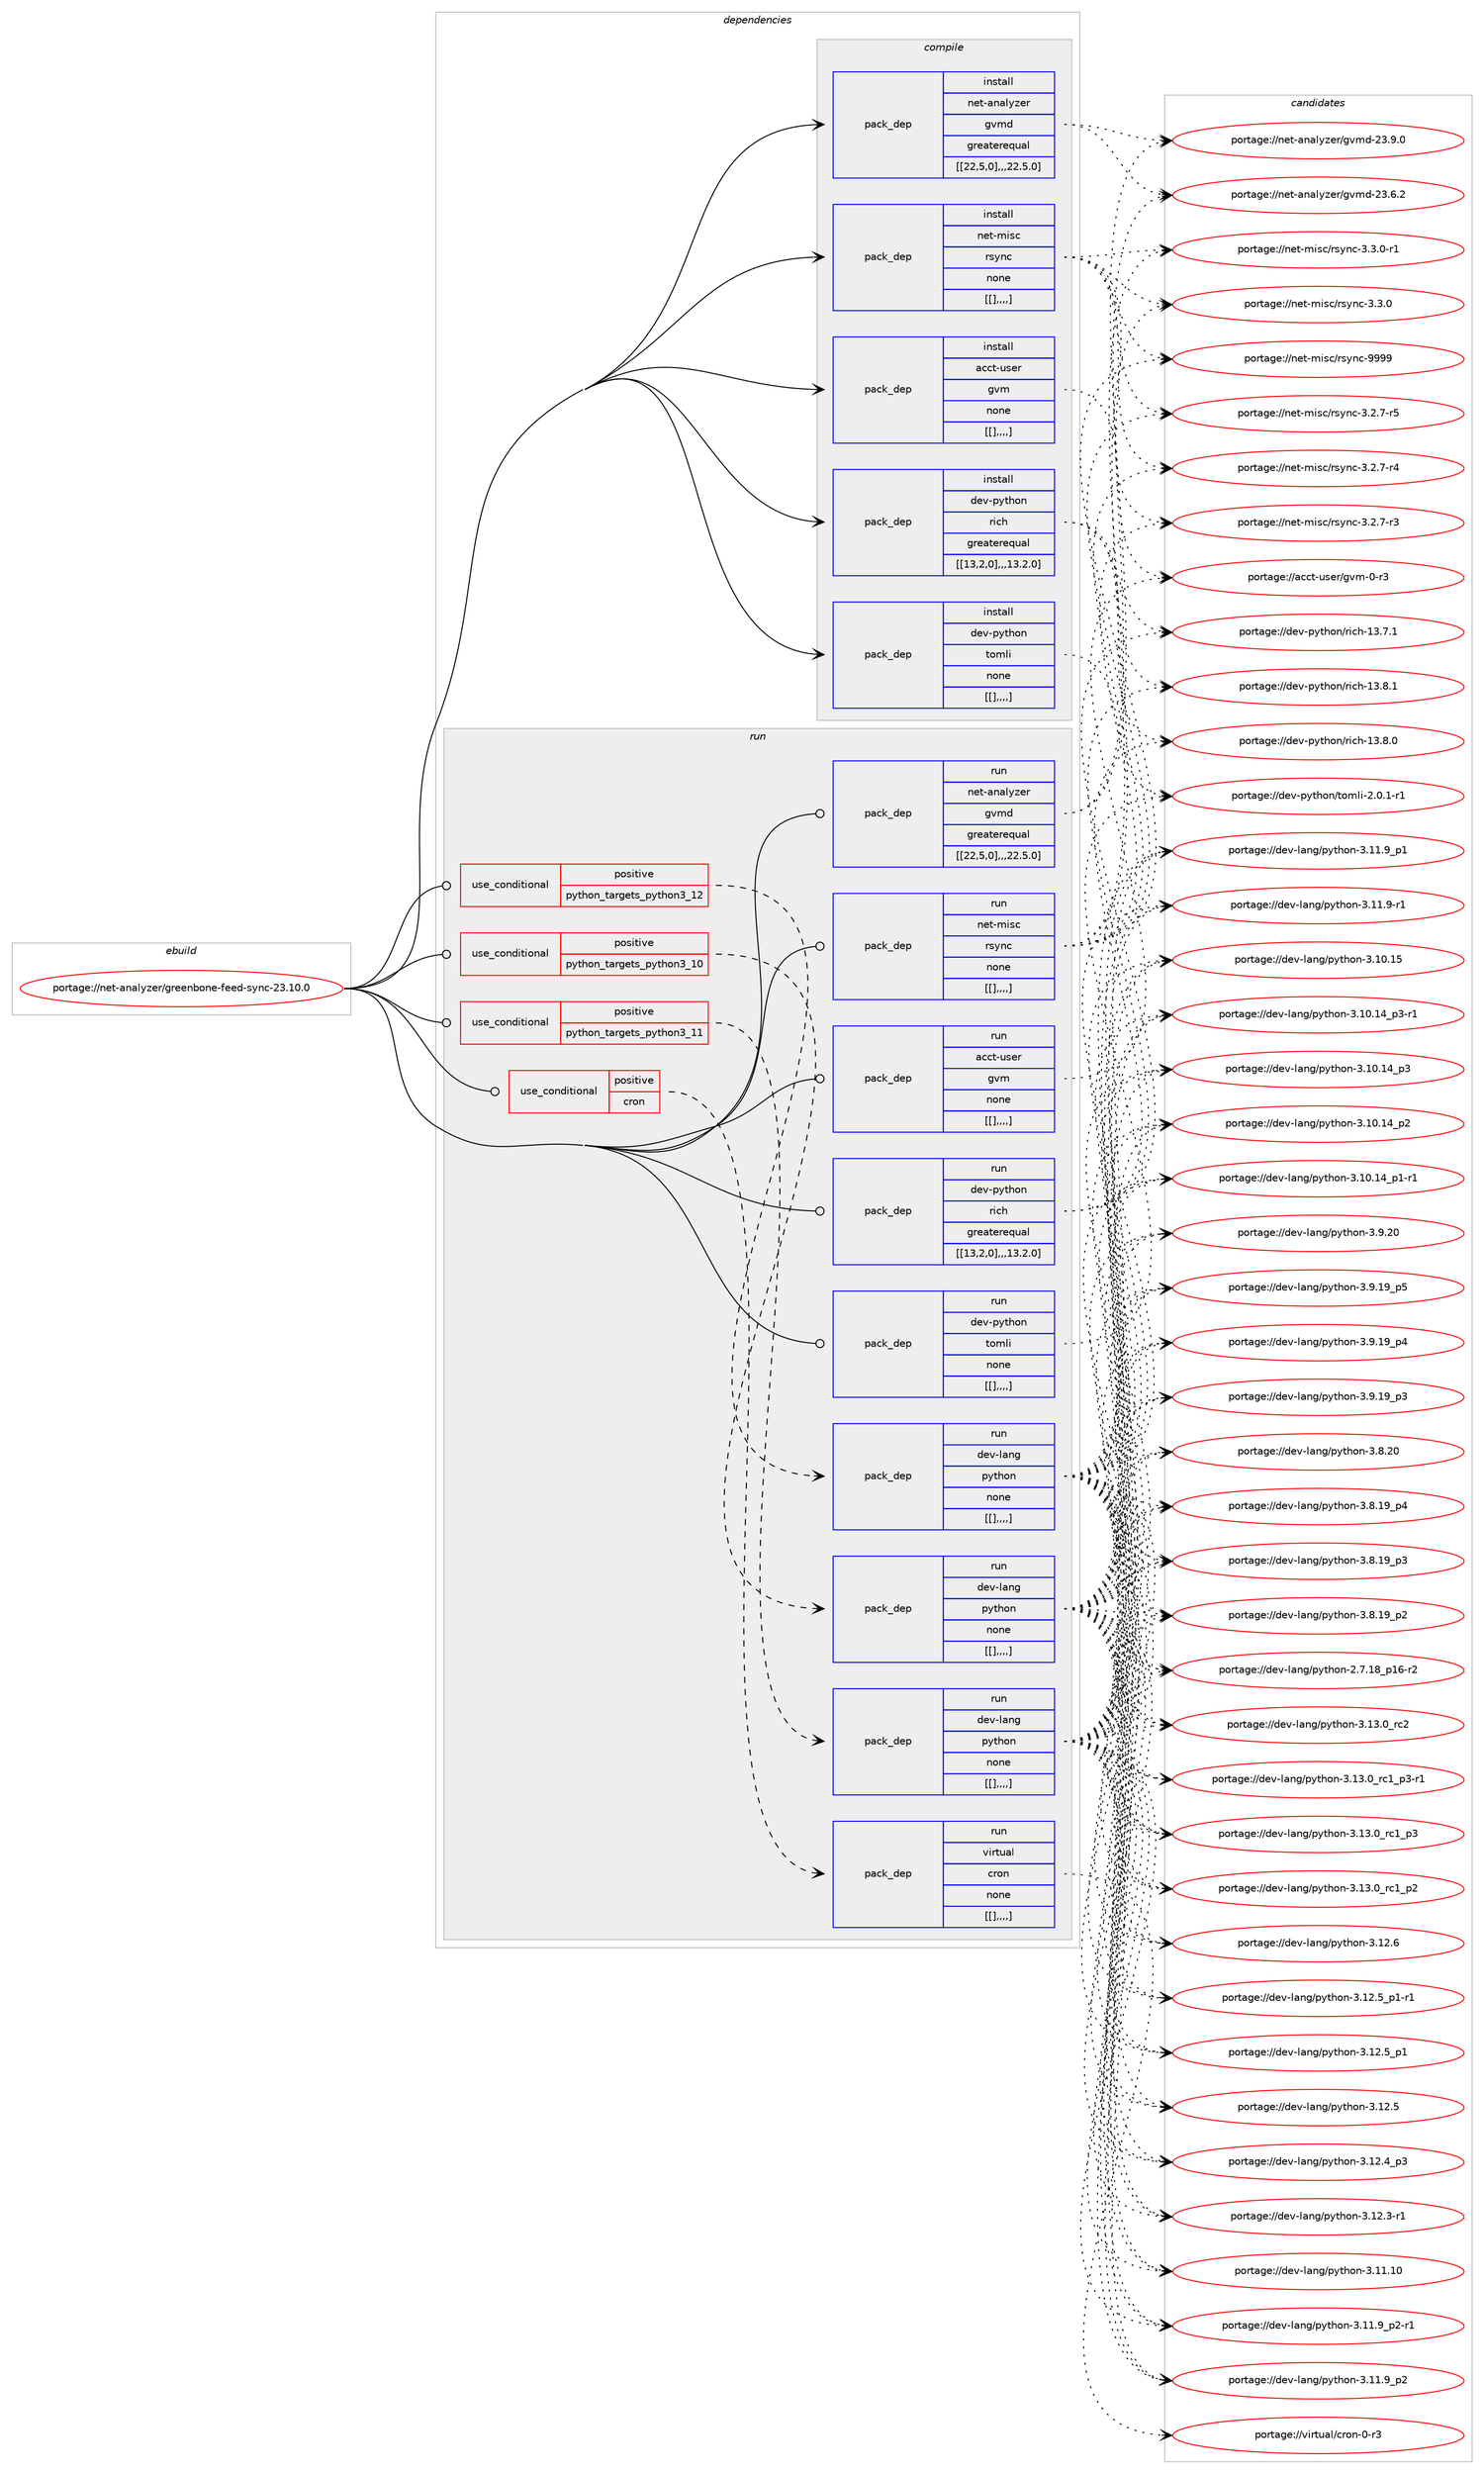 digraph prolog {

# *************
# Graph options
# *************

newrank=true;
concentrate=true;
compound=true;
graph [rankdir=LR,fontname=Helvetica,fontsize=10,ranksep=1.5];#, ranksep=2.5, nodesep=0.2];
edge  [arrowhead=vee];
node  [fontname=Helvetica,fontsize=10];

# **********
# The ebuild
# **********

subgraph cluster_leftcol {
color=gray;
label=<<i>ebuild</i>>;
id [label="portage://net-analyzer/greenbone-feed-sync-23.10.0", color=red, width=4, href="../net-analyzer/greenbone-feed-sync-23.10.0.svg"];
}

# ****************
# The dependencies
# ****************

subgraph cluster_midcol {
color=gray;
label=<<i>dependencies</i>>;
subgraph cluster_compile {
fillcolor="#eeeeee";
style=filled;
label=<<i>compile</i>>;
subgraph pack261593 {
dependency355777 [label=<<TABLE BORDER="0" CELLBORDER="1" CELLSPACING="0" CELLPADDING="4" WIDTH="220"><TR><TD ROWSPAN="6" CELLPADDING="30">pack_dep</TD></TR><TR><TD WIDTH="110">install</TD></TR><TR><TD>acct-user</TD></TR><TR><TD>gvm</TD></TR><TR><TD>none</TD></TR><TR><TD>[[],,,,]</TD></TR></TABLE>>, shape=none, color=blue];
}
id:e -> dependency355777:w [weight=20,style="solid",arrowhead="vee"];
subgraph pack261594 {
dependency355778 [label=<<TABLE BORDER="0" CELLBORDER="1" CELLSPACING="0" CELLPADDING="4" WIDTH="220"><TR><TD ROWSPAN="6" CELLPADDING="30">pack_dep</TD></TR><TR><TD WIDTH="110">install</TD></TR><TR><TD>dev-python</TD></TR><TR><TD>rich</TD></TR><TR><TD>greaterequal</TD></TR><TR><TD>[[13,2,0],,,13.2.0]</TD></TR></TABLE>>, shape=none, color=blue];
}
id:e -> dependency355778:w [weight=20,style="solid",arrowhead="vee"];
subgraph pack261595 {
dependency355779 [label=<<TABLE BORDER="0" CELLBORDER="1" CELLSPACING="0" CELLPADDING="4" WIDTH="220"><TR><TD ROWSPAN="6" CELLPADDING="30">pack_dep</TD></TR><TR><TD WIDTH="110">install</TD></TR><TR><TD>dev-python</TD></TR><TR><TD>tomli</TD></TR><TR><TD>none</TD></TR><TR><TD>[[],,,,]</TD></TR></TABLE>>, shape=none, color=blue];
}
id:e -> dependency355779:w [weight=20,style="solid",arrowhead="vee"];
subgraph pack261596 {
dependency355780 [label=<<TABLE BORDER="0" CELLBORDER="1" CELLSPACING="0" CELLPADDING="4" WIDTH="220"><TR><TD ROWSPAN="6" CELLPADDING="30">pack_dep</TD></TR><TR><TD WIDTH="110">install</TD></TR><TR><TD>net-analyzer</TD></TR><TR><TD>gvmd</TD></TR><TR><TD>greaterequal</TD></TR><TR><TD>[[22,5,0],,,22.5.0]</TD></TR></TABLE>>, shape=none, color=blue];
}
id:e -> dependency355780:w [weight=20,style="solid",arrowhead="vee"];
subgraph pack261597 {
dependency355781 [label=<<TABLE BORDER="0" CELLBORDER="1" CELLSPACING="0" CELLPADDING="4" WIDTH="220"><TR><TD ROWSPAN="6" CELLPADDING="30">pack_dep</TD></TR><TR><TD WIDTH="110">install</TD></TR><TR><TD>net-misc</TD></TR><TR><TD>rsync</TD></TR><TR><TD>none</TD></TR><TR><TD>[[],,,,]</TD></TR></TABLE>>, shape=none, color=blue];
}
id:e -> dependency355781:w [weight=20,style="solid",arrowhead="vee"];
}
subgraph cluster_compileandrun {
fillcolor="#eeeeee";
style=filled;
label=<<i>compile and run</i>>;
}
subgraph cluster_run {
fillcolor="#eeeeee";
style=filled;
label=<<i>run</i>>;
subgraph cond91477 {
dependency355782 [label=<<TABLE BORDER="0" CELLBORDER="1" CELLSPACING="0" CELLPADDING="4"><TR><TD ROWSPAN="3" CELLPADDING="10">use_conditional</TD></TR><TR><TD>positive</TD></TR><TR><TD>cron</TD></TR></TABLE>>, shape=none, color=red];
subgraph pack261598 {
dependency355783 [label=<<TABLE BORDER="0" CELLBORDER="1" CELLSPACING="0" CELLPADDING="4" WIDTH="220"><TR><TD ROWSPAN="6" CELLPADDING="30">pack_dep</TD></TR><TR><TD WIDTH="110">run</TD></TR><TR><TD>virtual</TD></TR><TR><TD>cron</TD></TR><TR><TD>none</TD></TR><TR><TD>[[],,,,]</TD></TR></TABLE>>, shape=none, color=blue];
}
dependency355782:e -> dependency355783:w [weight=20,style="dashed",arrowhead="vee"];
}
id:e -> dependency355782:w [weight=20,style="solid",arrowhead="odot"];
subgraph cond91478 {
dependency355784 [label=<<TABLE BORDER="0" CELLBORDER="1" CELLSPACING="0" CELLPADDING="4"><TR><TD ROWSPAN="3" CELLPADDING="10">use_conditional</TD></TR><TR><TD>positive</TD></TR><TR><TD>python_targets_python3_10</TD></TR></TABLE>>, shape=none, color=red];
subgraph pack261599 {
dependency355785 [label=<<TABLE BORDER="0" CELLBORDER="1" CELLSPACING="0" CELLPADDING="4" WIDTH="220"><TR><TD ROWSPAN="6" CELLPADDING="30">pack_dep</TD></TR><TR><TD WIDTH="110">run</TD></TR><TR><TD>dev-lang</TD></TR><TR><TD>python</TD></TR><TR><TD>none</TD></TR><TR><TD>[[],,,,]</TD></TR></TABLE>>, shape=none, color=blue];
}
dependency355784:e -> dependency355785:w [weight=20,style="dashed",arrowhead="vee"];
}
id:e -> dependency355784:w [weight=20,style="solid",arrowhead="odot"];
subgraph cond91479 {
dependency355786 [label=<<TABLE BORDER="0" CELLBORDER="1" CELLSPACING="0" CELLPADDING="4"><TR><TD ROWSPAN="3" CELLPADDING="10">use_conditional</TD></TR><TR><TD>positive</TD></TR><TR><TD>python_targets_python3_11</TD></TR></TABLE>>, shape=none, color=red];
subgraph pack261600 {
dependency355787 [label=<<TABLE BORDER="0" CELLBORDER="1" CELLSPACING="0" CELLPADDING="4" WIDTH="220"><TR><TD ROWSPAN="6" CELLPADDING="30">pack_dep</TD></TR><TR><TD WIDTH="110">run</TD></TR><TR><TD>dev-lang</TD></TR><TR><TD>python</TD></TR><TR><TD>none</TD></TR><TR><TD>[[],,,,]</TD></TR></TABLE>>, shape=none, color=blue];
}
dependency355786:e -> dependency355787:w [weight=20,style="dashed",arrowhead="vee"];
}
id:e -> dependency355786:w [weight=20,style="solid",arrowhead="odot"];
subgraph cond91480 {
dependency355788 [label=<<TABLE BORDER="0" CELLBORDER="1" CELLSPACING="0" CELLPADDING="4"><TR><TD ROWSPAN="3" CELLPADDING="10">use_conditional</TD></TR><TR><TD>positive</TD></TR><TR><TD>python_targets_python3_12</TD></TR></TABLE>>, shape=none, color=red];
subgraph pack261601 {
dependency355789 [label=<<TABLE BORDER="0" CELLBORDER="1" CELLSPACING="0" CELLPADDING="4" WIDTH="220"><TR><TD ROWSPAN="6" CELLPADDING="30">pack_dep</TD></TR><TR><TD WIDTH="110">run</TD></TR><TR><TD>dev-lang</TD></TR><TR><TD>python</TD></TR><TR><TD>none</TD></TR><TR><TD>[[],,,,]</TD></TR></TABLE>>, shape=none, color=blue];
}
dependency355788:e -> dependency355789:w [weight=20,style="dashed",arrowhead="vee"];
}
id:e -> dependency355788:w [weight=20,style="solid",arrowhead="odot"];
subgraph pack261602 {
dependency355790 [label=<<TABLE BORDER="0" CELLBORDER="1" CELLSPACING="0" CELLPADDING="4" WIDTH="220"><TR><TD ROWSPAN="6" CELLPADDING="30">pack_dep</TD></TR><TR><TD WIDTH="110">run</TD></TR><TR><TD>acct-user</TD></TR><TR><TD>gvm</TD></TR><TR><TD>none</TD></TR><TR><TD>[[],,,,]</TD></TR></TABLE>>, shape=none, color=blue];
}
id:e -> dependency355790:w [weight=20,style="solid",arrowhead="odot"];
subgraph pack261603 {
dependency355791 [label=<<TABLE BORDER="0" CELLBORDER="1" CELLSPACING="0" CELLPADDING="4" WIDTH="220"><TR><TD ROWSPAN="6" CELLPADDING="30">pack_dep</TD></TR><TR><TD WIDTH="110">run</TD></TR><TR><TD>dev-python</TD></TR><TR><TD>rich</TD></TR><TR><TD>greaterequal</TD></TR><TR><TD>[[13,2,0],,,13.2.0]</TD></TR></TABLE>>, shape=none, color=blue];
}
id:e -> dependency355791:w [weight=20,style="solid",arrowhead="odot"];
subgraph pack261604 {
dependency355792 [label=<<TABLE BORDER="0" CELLBORDER="1" CELLSPACING="0" CELLPADDING="4" WIDTH="220"><TR><TD ROWSPAN="6" CELLPADDING="30">pack_dep</TD></TR><TR><TD WIDTH="110">run</TD></TR><TR><TD>dev-python</TD></TR><TR><TD>tomli</TD></TR><TR><TD>none</TD></TR><TR><TD>[[],,,,]</TD></TR></TABLE>>, shape=none, color=blue];
}
id:e -> dependency355792:w [weight=20,style="solid",arrowhead="odot"];
subgraph pack261605 {
dependency355793 [label=<<TABLE BORDER="0" CELLBORDER="1" CELLSPACING="0" CELLPADDING="4" WIDTH="220"><TR><TD ROWSPAN="6" CELLPADDING="30">pack_dep</TD></TR><TR><TD WIDTH="110">run</TD></TR><TR><TD>net-analyzer</TD></TR><TR><TD>gvmd</TD></TR><TR><TD>greaterequal</TD></TR><TR><TD>[[22,5,0],,,22.5.0]</TD></TR></TABLE>>, shape=none, color=blue];
}
id:e -> dependency355793:w [weight=20,style="solid",arrowhead="odot"];
subgraph pack261606 {
dependency355794 [label=<<TABLE BORDER="0" CELLBORDER="1" CELLSPACING="0" CELLPADDING="4" WIDTH="220"><TR><TD ROWSPAN="6" CELLPADDING="30">pack_dep</TD></TR><TR><TD WIDTH="110">run</TD></TR><TR><TD>net-misc</TD></TR><TR><TD>rsync</TD></TR><TR><TD>none</TD></TR><TR><TD>[[],,,,]</TD></TR></TABLE>>, shape=none, color=blue];
}
id:e -> dependency355794:w [weight=20,style="solid",arrowhead="odot"];
}
}

# **************
# The candidates
# **************

subgraph cluster_choices {
rank=same;
color=gray;
label=<<i>candidates</i>>;

subgraph choice261593 {
color=black;
nodesep=1;
choice979999116451171151011144710311810945484511451 [label="portage://acct-user/gvm-0-r3", color=red, width=4,href="../acct-user/gvm-0-r3.svg"];
dependency355777:e -> choice979999116451171151011144710311810945484511451:w [style=dotted,weight="100"];
}
subgraph choice261594 {
color=black;
nodesep=1;
choice10010111845112121116104111110471141059910445495146564649 [label="portage://dev-python/rich-13.8.1", color=red, width=4,href="../dev-python/rich-13.8.1.svg"];
choice10010111845112121116104111110471141059910445495146564648 [label="portage://dev-python/rich-13.8.0", color=red, width=4,href="../dev-python/rich-13.8.0.svg"];
choice10010111845112121116104111110471141059910445495146554649 [label="portage://dev-python/rich-13.7.1", color=red, width=4,href="../dev-python/rich-13.7.1.svg"];
dependency355778:e -> choice10010111845112121116104111110471141059910445495146564649:w [style=dotted,weight="100"];
dependency355778:e -> choice10010111845112121116104111110471141059910445495146564648:w [style=dotted,weight="100"];
dependency355778:e -> choice10010111845112121116104111110471141059910445495146554649:w [style=dotted,weight="100"];
}
subgraph choice261595 {
color=black;
nodesep=1;
choice10010111845112121116104111110471161111091081054550464846494511449 [label="portage://dev-python/tomli-2.0.1-r1", color=red, width=4,href="../dev-python/tomli-2.0.1-r1.svg"];
dependency355779:e -> choice10010111845112121116104111110471161111091081054550464846494511449:w [style=dotted,weight="100"];
}
subgraph choice261596 {
color=black;
nodesep=1;
choice1101011164597110971081211221011144710311810910045505146574648 [label="portage://net-analyzer/gvmd-23.9.0", color=red, width=4,href="../net-analyzer/gvmd-23.9.0.svg"];
choice1101011164597110971081211221011144710311810910045505146544650 [label="portage://net-analyzer/gvmd-23.6.2", color=red, width=4,href="../net-analyzer/gvmd-23.6.2.svg"];
dependency355780:e -> choice1101011164597110971081211221011144710311810910045505146574648:w [style=dotted,weight="100"];
dependency355780:e -> choice1101011164597110971081211221011144710311810910045505146544650:w [style=dotted,weight="100"];
}
subgraph choice261597 {
color=black;
nodesep=1;
choice110101116451091051159947114115121110994557575757 [label="portage://net-misc/rsync-9999", color=red, width=4,href="../net-misc/rsync-9999.svg"];
choice110101116451091051159947114115121110994551465146484511449 [label="portage://net-misc/rsync-3.3.0-r1", color=red, width=4,href="../net-misc/rsync-3.3.0-r1.svg"];
choice11010111645109105115994711411512111099455146514648 [label="portage://net-misc/rsync-3.3.0", color=red, width=4,href="../net-misc/rsync-3.3.0.svg"];
choice110101116451091051159947114115121110994551465046554511453 [label="portage://net-misc/rsync-3.2.7-r5", color=red, width=4,href="../net-misc/rsync-3.2.7-r5.svg"];
choice110101116451091051159947114115121110994551465046554511452 [label="portage://net-misc/rsync-3.2.7-r4", color=red, width=4,href="../net-misc/rsync-3.2.7-r4.svg"];
choice110101116451091051159947114115121110994551465046554511451 [label="portage://net-misc/rsync-3.2.7-r3", color=red, width=4,href="../net-misc/rsync-3.2.7-r3.svg"];
dependency355781:e -> choice110101116451091051159947114115121110994557575757:w [style=dotted,weight="100"];
dependency355781:e -> choice110101116451091051159947114115121110994551465146484511449:w [style=dotted,weight="100"];
dependency355781:e -> choice11010111645109105115994711411512111099455146514648:w [style=dotted,weight="100"];
dependency355781:e -> choice110101116451091051159947114115121110994551465046554511453:w [style=dotted,weight="100"];
dependency355781:e -> choice110101116451091051159947114115121110994551465046554511452:w [style=dotted,weight="100"];
dependency355781:e -> choice110101116451091051159947114115121110994551465046554511451:w [style=dotted,weight="100"];
}
subgraph choice261598 {
color=black;
nodesep=1;
choice11810511411611797108479911411111045484511451 [label="portage://virtual/cron-0-r3", color=red, width=4,href="../virtual/cron-0-r3.svg"];
dependency355783:e -> choice11810511411611797108479911411111045484511451:w [style=dotted,weight="100"];
}
subgraph choice261599 {
color=black;
nodesep=1;
choice10010111845108971101034711212111610411111045514649514648951149950 [label="portage://dev-lang/python-3.13.0_rc2", color=red, width=4,href="../dev-lang/python-3.13.0_rc2.svg"];
choice1001011184510897110103471121211161041111104551464951464895114994995112514511449 [label="portage://dev-lang/python-3.13.0_rc1_p3-r1", color=red, width=4,href="../dev-lang/python-3.13.0_rc1_p3-r1.svg"];
choice100101118451089711010347112121116104111110455146495146489511499499511251 [label="portage://dev-lang/python-3.13.0_rc1_p3", color=red, width=4,href="../dev-lang/python-3.13.0_rc1_p3.svg"];
choice100101118451089711010347112121116104111110455146495146489511499499511250 [label="portage://dev-lang/python-3.13.0_rc1_p2", color=red, width=4,href="../dev-lang/python-3.13.0_rc1_p2.svg"];
choice10010111845108971101034711212111610411111045514649504654 [label="portage://dev-lang/python-3.12.6", color=red, width=4,href="../dev-lang/python-3.12.6.svg"];
choice1001011184510897110103471121211161041111104551464950465395112494511449 [label="portage://dev-lang/python-3.12.5_p1-r1", color=red, width=4,href="../dev-lang/python-3.12.5_p1-r1.svg"];
choice100101118451089711010347112121116104111110455146495046539511249 [label="portage://dev-lang/python-3.12.5_p1", color=red, width=4,href="../dev-lang/python-3.12.5_p1.svg"];
choice10010111845108971101034711212111610411111045514649504653 [label="portage://dev-lang/python-3.12.5", color=red, width=4,href="../dev-lang/python-3.12.5.svg"];
choice100101118451089711010347112121116104111110455146495046529511251 [label="portage://dev-lang/python-3.12.4_p3", color=red, width=4,href="../dev-lang/python-3.12.4_p3.svg"];
choice100101118451089711010347112121116104111110455146495046514511449 [label="portage://dev-lang/python-3.12.3-r1", color=red, width=4,href="../dev-lang/python-3.12.3-r1.svg"];
choice1001011184510897110103471121211161041111104551464949464948 [label="portage://dev-lang/python-3.11.10", color=red, width=4,href="../dev-lang/python-3.11.10.svg"];
choice1001011184510897110103471121211161041111104551464949465795112504511449 [label="portage://dev-lang/python-3.11.9_p2-r1", color=red, width=4,href="../dev-lang/python-3.11.9_p2-r1.svg"];
choice100101118451089711010347112121116104111110455146494946579511250 [label="portage://dev-lang/python-3.11.9_p2", color=red, width=4,href="../dev-lang/python-3.11.9_p2.svg"];
choice100101118451089711010347112121116104111110455146494946579511249 [label="portage://dev-lang/python-3.11.9_p1", color=red, width=4,href="../dev-lang/python-3.11.9_p1.svg"];
choice100101118451089711010347112121116104111110455146494946574511449 [label="portage://dev-lang/python-3.11.9-r1", color=red, width=4,href="../dev-lang/python-3.11.9-r1.svg"];
choice1001011184510897110103471121211161041111104551464948464953 [label="portage://dev-lang/python-3.10.15", color=red, width=4,href="../dev-lang/python-3.10.15.svg"];
choice100101118451089711010347112121116104111110455146494846495295112514511449 [label="portage://dev-lang/python-3.10.14_p3-r1", color=red, width=4,href="../dev-lang/python-3.10.14_p3-r1.svg"];
choice10010111845108971101034711212111610411111045514649484649529511251 [label="portage://dev-lang/python-3.10.14_p3", color=red, width=4,href="../dev-lang/python-3.10.14_p3.svg"];
choice10010111845108971101034711212111610411111045514649484649529511250 [label="portage://dev-lang/python-3.10.14_p2", color=red, width=4,href="../dev-lang/python-3.10.14_p2.svg"];
choice100101118451089711010347112121116104111110455146494846495295112494511449 [label="portage://dev-lang/python-3.10.14_p1-r1", color=red, width=4,href="../dev-lang/python-3.10.14_p1-r1.svg"];
choice10010111845108971101034711212111610411111045514657465048 [label="portage://dev-lang/python-3.9.20", color=red, width=4,href="../dev-lang/python-3.9.20.svg"];
choice100101118451089711010347112121116104111110455146574649579511253 [label="portage://dev-lang/python-3.9.19_p5", color=red, width=4,href="../dev-lang/python-3.9.19_p5.svg"];
choice100101118451089711010347112121116104111110455146574649579511252 [label="portage://dev-lang/python-3.9.19_p4", color=red, width=4,href="../dev-lang/python-3.9.19_p4.svg"];
choice100101118451089711010347112121116104111110455146574649579511251 [label="portage://dev-lang/python-3.9.19_p3", color=red, width=4,href="../dev-lang/python-3.9.19_p3.svg"];
choice10010111845108971101034711212111610411111045514656465048 [label="portage://dev-lang/python-3.8.20", color=red, width=4,href="../dev-lang/python-3.8.20.svg"];
choice100101118451089711010347112121116104111110455146564649579511252 [label="portage://dev-lang/python-3.8.19_p4", color=red, width=4,href="../dev-lang/python-3.8.19_p4.svg"];
choice100101118451089711010347112121116104111110455146564649579511251 [label="portage://dev-lang/python-3.8.19_p3", color=red, width=4,href="../dev-lang/python-3.8.19_p3.svg"];
choice100101118451089711010347112121116104111110455146564649579511250 [label="portage://dev-lang/python-3.8.19_p2", color=red, width=4,href="../dev-lang/python-3.8.19_p2.svg"];
choice100101118451089711010347112121116104111110455046554649569511249544511450 [label="portage://dev-lang/python-2.7.18_p16-r2", color=red, width=4,href="../dev-lang/python-2.7.18_p16-r2.svg"];
dependency355785:e -> choice10010111845108971101034711212111610411111045514649514648951149950:w [style=dotted,weight="100"];
dependency355785:e -> choice1001011184510897110103471121211161041111104551464951464895114994995112514511449:w [style=dotted,weight="100"];
dependency355785:e -> choice100101118451089711010347112121116104111110455146495146489511499499511251:w [style=dotted,weight="100"];
dependency355785:e -> choice100101118451089711010347112121116104111110455146495146489511499499511250:w [style=dotted,weight="100"];
dependency355785:e -> choice10010111845108971101034711212111610411111045514649504654:w [style=dotted,weight="100"];
dependency355785:e -> choice1001011184510897110103471121211161041111104551464950465395112494511449:w [style=dotted,weight="100"];
dependency355785:e -> choice100101118451089711010347112121116104111110455146495046539511249:w [style=dotted,weight="100"];
dependency355785:e -> choice10010111845108971101034711212111610411111045514649504653:w [style=dotted,weight="100"];
dependency355785:e -> choice100101118451089711010347112121116104111110455146495046529511251:w [style=dotted,weight="100"];
dependency355785:e -> choice100101118451089711010347112121116104111110455146495046514511449:w [style=dotted,weight="100"];
dependency355785:e -> choice1001011184510897110103471121211161041111104551464949464948:w [style=dotted,weight="100"];
dependency355785:e -> choice1001011184510897110103471121211161041111104551464949465795112504511449:w [style=dotted,weight="100"];
dependency355785:e -> choice100101118451089711010347112121116104111110455146494946579511250:w [style=dotted,weight="100"];
dependency355785:e -> choice100101118451089711010347112121116104111110455146494946579511249:w [style=dotted,weight="100"];
dependency355785:e -> choice100101118451089711010347112121116104111110455146494946574511449:w [style=dotted,weight="100"];
dependency355785:e -> choice1001011184510897110103471121211161041111104551464948464953:w [style=dotted,weight="100"];
dependency355785:e -> choice100101118451089711010347112121116104111110455146494846495295112514511449:w [style=dotted,weight="100"];
dependency355785:e -> choice10010111845108971101034711212111610411111045514649484649529511251:w [style=dotted,weight="100"];
dependency355785:e -> choice10010111845108971101034711212111610411111045514649484649529511250:w [style=dotted,weight="100"];
dependency355785:e -> choice100101118451089711010347112121116104111110455146494846495295112494511449:w [style=dotted,weight="100"];
dependency355785:e -> choice10010111845108971101034711212111610411111045514657465048:w [style=dotted,weight="100"];
dependency355785:e -> choice100101118451089711010347112121116104111110455146574649579511253:w [style=dotted,weight="100"];
dependency355785:e -> choice100101118451089711010347112121116104111110455146574649579511252:w [style=dotted,weight="100"];
dependency355785:e -> choice100101118451089711010347112121116104111110455146574649579511251:w [style=dotted,weight="100"];
dependency355785:e -> choice10010111845108971101034711212111610411111045514656465048:w [style=dotted,weight="100"];
dependency355785:e -> choice100101118451089711010347112121116104111110455146564649579511252:w [style=dotted,weight="100"];
dependency355785:e -> choice100101118451089711010347112121116104111110455146564649579511251:w [style=dotted,weight="100"];
dependency355785:e -> choice100101118451089711010347112121116104111110455146564649579511250:w [style=dotted,weight="100"];
dependency355785:e -> choice100101118451089711010347112121116104111110455046554649569511249544511450:w [style=dotted,weight="100"];
}
subgraph choice261600 {
color=black;
nodesep=1;
choice10010111845108971101034711212111610411111045514649514648951149950 [label="portage://dev-lang/python-3.13.0_rc2", color=red, width=4,href="../dev-lang/python-3.13.0_rc2.svg"];
choice1001011184510897110103471121211161041111104551464951464895114994995112514511449 [label="portage://dev-lang/python-3.13.0_rc1_p3-r1", color=red, width=4,href="../dev-lang/python-3.13.0_rc1_p3-r1.svg"];
choice100101118451089711010347112121116104111110455146495146489511499499511251 [label="portage://dev-lang/python-3.13.0_rc1_p3", color=red, width=4,href="../dev-lang/python-3.13.0_rc1_p3.svg"];
choice100101118451089711010347112121116104111110455146495146489511499499511250 [label="portage://dev-lang/python-3.13.0_rc1_p2", color=red, width=4,href="../dev-lang/python-3.13.0_rc1_p2.svg"];
choice10010111845108971101034711212111610411111045514649504654 [label="portage://dev-lang/python-3.12.6", color=red, width=4,href="../dev-lang/python-3.12.6.svg"];
choice1001011184510897110103471121211161041111104551464950465395112494511449 [label="portage://dev-lang/python-3.12.5_p1-r1", color=red, width=4,href="../dev-lang/python-3.12.5_p1-r1.svg"];
choice100101118451089711010347112121116104111110455146495046539511249 [label="portage://dev-lang/python-3.12.5_p1", color=red, width=4,href="../dev-lang/python-3.12.5_p1.svg"];
choice10010111845108971101034711212111610411111045514649504653 [label="portage://dev-lang/python-3.12.5", color=red, width=4,href="../dev-lang/python-3.12.5.svg"];
choice100101118451089711010347112121116104111110455146495046529511251 [label="portage://dev-lang/python-3.12.4_p3", color=red, width=4,href="../dev-lang/python-3.12.4_p3.svg"];
choice100101118451089711010347112121116104111110455146495046514511449 [label="portage://dev-lang/python-3.12.3-r1", color=red, width=4,href="../dev-lang/python-3.12.3-r1.svg"];
choice1001011184510897110103471121211161041111104551464949464948 [label="portage://dev-lang/python-3.11.10", color=red, width=4,href="../dev-lang/python-3.11.10.svg"];
choice1001011184510897110103471121211161041111104551464949465795112504511449 [label="portage://dev-lang/python-3.11.9_p2-r1", color=red, width=4,href="../dev-lang/python-3.11.9_p2-r1.svg"];
choice100101118451089711010347112121116104111110455146494946579511250 [label="portage://dev-lang/python-3.11.9_p2", color=red, width=4,href="../dev-lang/python-3.11.9_p2.svg"];
choice100101118451089711010347112121116104111110455146494946579511249 [label="portage://dev-lang/python-3.11.9_p1", color=red, width=4,href="../dev-lang/python-3.11.9_p1.svg"];
choice100101118451089711010347112121116104111110455146494946574511449 [label="portage://dev-lang/python-3.11.9-r1", color=red, width=4,href="../dev-lang/python-3.11.9-r1.svg"];
choice1001011184510897110103471121211161041111104551464948464953 [label="portage://dev-lang/python-3.10.15", color=red, width=4,href="../dev-lang/python-3.10.15.svg"];
choice100101118451089711010347112121116104111110455146494846495295112514511449 [label="portage://dev-lang/python-3.10.14_p3-r1", color=red, width=4,href="../dev-lang/python-3.10.14_p3-r1.svg"];
choice10010111845108971101034711212111610411111045514649484649529511251 [label="portage://dev-lang/python-3.10.14_p3", color=red, width=4,href="../dev-lang/python-3.10.14_p3.svg"];
choice10010111845108971101034711212111610411111045514649484649529511250 [label="portage://dev-lang/python-3.10.14_p2", color=red, width=4,href="../dev-lang/python-3.10.14_p2.svg"];
choice100101118451089711010347112121116104111110455146494846495295112494511449 [label="portage://dev-lang/python-3.10.14_p1-r1", color=red, width=4,href="../dev-lang/python-3.10.14_p1-r1.svg"];
choice10010111845108971101034711212111610411111045514657465048 [label="portage://dev-lang/python-3.9.20", color=red, width=4,href="../dev-lang/python-3.9.20.svg"];
choice100101118451089711010347112121116104111110455146574649579511253 [label="portage://dev-lang/python-3.9.19_p5", color=red, width=4,href="../dev-lang/python-3.9.19_p5.svg"];
choice100101118451089711010347112121116104111110455146574649579511252 [label="portage://dev-lang/python-3.9.19_p4", color=red, width=4,href="../dev-lang/python-3.9.19_p4.svg"];
choice100101118451089711010347112121116104111110455146574649579511251 [label="portage://dev-lang/python-3.9.19_p3", color=red, width=4,href="../dev-lang/python-3.9.19_p3.svg"];
choice10010111845108971101034711212111610411111045514656465048 [label="portage://dev-lang/python-3.8.20", color=red, width=4,href="../dev-lang/python-3.8.20.svg"];
choice100101118451089711010347112121116104111110455146564649579511252 [label="portage://dev-lang/python-3.8.19_p4", color=red, width=4,href="../dev-lang/python-3.8.19_p4.svg"];
choice100101118451089711010347112121116104111110455146564649579511251 [label="portage://dev-lang/python-3.8.19_p3", color=red, width=4,href="../dev-lang/python-3.8.19_p3.svg"];
choice100101118451089711010347112121116104111110455146564649579511250 [label="portage://dev-lang/python-3.8.19_p2", color=red, width=4,href="../dev-lang/python-3.8.19_p2.svg"];
choice100101118451089711010347112121116104111110455046554649569511249544511450 [label="portage://dev-lang/python-2.7.18_p16-r2", color=red, width=4,href="../dev-lang/python-2.7.18_p16-r2.svg"];
dependency355787:e -> choice10010111845108971101034711212111610411111045514649514648951149950:w [style=dotted,weight="100"];
dependency355787:e -> choice1001011184510897110103471121211161041111104551464951464895114994995112514511449:w [style=dotted,weight="100"];
dependency355787:e -> choice100101118451089711010347112121116104111110455146495146489511499499511251:w [style=dotted,weight="100"];
dependency355787:e -> choice100101118451089711010347112121116104111110455146495146489511499499511250:w [style=dotted,weight="100"];
dependency355787:e -> choice10010111845108971101034711212111610411111045514649504654:w [style=dotted,weight="100"];
dependency355787:e -> choice1001011184510897110103471121211161041111104551464950465395112494511449:w [style=dotted,weight="100"];
dependency355787:e -> choice100101118451089711010347112121116104111110455146495046539511249:w [style=dotted,weight="100"];
dependency355787:e -> choice10010111845108971101034711212111610411111045514649504653:w [style=dotted,weight="100"];
dependency355787:e -> choice100101118451089711010347112121116104111110455146495046529511251:w [style=dotted,weight="100"];
dependency355787:e -> choice100101118451089711010347112121116104111110455146495046514511449:w [style=dotted,weight="100"];
dependency355787:e -> choice1001011184510897110103471121211161041111104551464949464948:w [style=dotted,weight="100"];
dependency355787:e -> choice1001011184510897110103471121211161041111104551464949465795112504511449:w [style=dotted,weight="100"];
dependency355787:e -> choice100101118451089711010347112121116104111110455146494946579511250:w [style=dotted,weight="100"];
dependency355787:e -> choice100101118451089711010347112121116104111110455146494946579511249:w [style=dotted,weight="100"];
dependency355787:e -> choice100101118451089711010347112121116104111110455146494946574511449:w [style=dotted,weight="100"];
dependency355787:e -> choice1001011184510897110103471121211161041111104551464948464953:w [style=dotted,weight="100"];
dependency355787:e -> choice100101118451089711010347112121116104111110455146494846495295112514511449:w [style=dotted,weight="100"];
dependency355787:e -> choice10010111845108971101034711212111610411111045514649484649529511251:w [style=dotted,weight="100"];
dependency355787:e -> choice10010111845108971101034711212111610411111045514649484649529511250:w [style=dotted,weight="100"];
dependency355787:e -> choice100101118451089711010347112121116104111110455146494846495295112494511449:w [style=dotted,weight="100"];
dependency355787:e -> choice10010111845108971101034711212111610411111045514657465048:w [style=dotted,weight="100"];
dependency355787:e -> choice100101118451089711010347112121116104111110455146574649579511253:w [style=dotted,weight="100"];
dependency355787:e -> choice100101118451089711010347112121116104111110455146574649579511252:w [style=dotted,weight="100"];
dependency355787:e -> choice100101118451089711010347112121116104111110455146574649579511251:w [style=dotted,weight="100"];
dependency355787:e -> choice10010111845108971101034711212111610411111045514656465048:w [style=dotted,weight="100"];
dependency355787:e -> choice100101118451089711010347112121116104111110455146564649579511252:w [style=dotted,weight="100"];
dependency355787:e -> choice100101118451089711010347112121116104111110455146564649579511251:w [style=dotted,weight="100"];
dependency355787:e -> choice100101118451089711010347112121116104111110455146564649579511250:w [style=dotted,weight="100"];
dependency355787:e -> choice100101118451089711010347112121116104111110455046554649569511249544511450:w [style=dotted,weight="100"];
}
subgraph choice261601 {
color=black;
nodesep=1;
choice10010111845108971101034711212111610411111045514649514648951149950 [label="portage://dev-lang/python-3.13.0_rc2", color=red, width=4,href="../dev-lang/python-3.13.0_rc2.svg"];
choice1001011184510897110103471121211161041111104551464951464895114994995112514511449 [label="portage://dev-lang/python-3.13.0_rc1_p3-r1", color=red, width=4,href="../dev-lang/python-3.13.0_rc1_p3-r1.svg"];
choice100101118451089711010347112121116104111110455146495146489511499499511251 [label="portage://dev-lang/python-3.13.0_rc1_p3", color=red, width=4,href="../dev-lang/python-3.13.0_rc1_p3.svg"];
choice100101118451089711010347112121116104111110455146495146489511499499511250 [label="portage://dev-lang/python-3.13.0_rc1_p2", color=red, width=4,href="../dev-lang/python-3.13.0_rc1_p2.svg"];
choice10010111845108971101034711212111610411111045514649504654 [label="portage://dev-lang/python-3.12.6", color=red, width=4,href="../dev-lang/python-3.12.6.svg"];
choice1001011184510897110103471121211161041111104551464950465395112494511449 [label="portage://dev-lang/python-3.12.5_p1-r1", color=red, width=4,href="../dev-lang/python-3.12.5_p1-r1.svg"];
choice100101118451089711010347112121116104111110455146495046539511249 [label="portage://dev-lang/python-3.12.5_p1", color=red, width=4,href="../dev-lang/python-3.12.5_p1.svg"];
choice10010111845108971101034711212111610411111045514649504653 [label="portage://dev-lang/python-3.12.5", color=red, width=4,href="../dev-lang/python-3.12.5.svg"];
choice100101118451089711010347112121116104111110455146495046529511251 [label="portage://dev-lang/python-3.12.4_p3", color=red, width=4,href="../dev-lang/python-3.12.4_p3.svg"];
choice100101118451089711010347112121116104111110455146495046514511449 [label="portage://dev-lang/python-3.12.3-r1", color=red, width=4,href="../dev-lang/python-3.12.3-r1.svg"];
choice1001011184510897110103471121211161041111104551464949464948 [label="portage://dev-lang/python-3.11.10", color=red, width=4,href="../dev-lang/python-3.11.10.svg"];
choice1001011184510897110103471121211161041111104551464949465795112504511449 [label="portage://dev-lang/python-3.11.9_p2-r1", color=red, width=4,href="../dev-lang/python-3.11.9_p2-r1.svg"];
choice100101118451089711010347112121116104111110455146494946579511250 [label="portage://dev-lang/python-3.11.9_p2", color=red, width=4,href="../dev-lang/python-3.11.9_p2.svg"];
choice100101118451089711010347112121116104111110455146494946579511249 [label="portage://dev-lang/python-3.11.9_p1", color=red, width=4,href="../dev-lang/python-3.11.9_p1.svg"];
choice100101118451089711010347112121116104111110455146494946574511449 [label="portage://dev-lang/python-3.11.9-r1", color=red, width=4,href="../dev-lang/python-3.11.9-r1.svg"];
choice1001011184510897110103471121211161041111104551464948464953 [label="portage://dev-lang/python-3.10.15", color=red, width=4,href="../dev-lang/python-3.10.15.svg"];
choice100101118451089711010347112121116104111110455146494846495295112514511449 [label="portage://dev-lang/python-3.10.14_p3-r1", color=red, width=4,href="../dev-lang/python-3.10.14_p3-r1.svg"];
choice10010111845108971101034711212111610411111045514649484649529511251 [label="portage://dev-lang/python-3.10.14_p3", color=red, width=4,href="../dev-lang/python-3.10.14_p3.svg"];
choice10010111845108971101034711212111610411111045514649484649529511250 [label="portage://dev-lang/python-3.10.14_p2", color=red, width=4,href="../dev-lang/python-3.10.14_p2.svg"];
choice100101118451089711010347112121116104111110455146494846495295112494511449 [label="portage://dev-lang/python-3.10.14_p1-r1", color=red, width=4,href="../dev-lang/python-3.10.14_p1-r1.svg"];
choice10010111845108971101034711212111610411111045514657465048 [label="portage://dev-lang/python-3.9.20", color=red, width=4,href="../dev-lang/python-3.9.20.svg"];
choice100101118451089711010347112121116104111110455146574649579511253 [label="portage://dev-lang/python-3.9.19_p5", color=red, width=4,href="../dev-lang/python-3.9.19_p5.svg"];
choice100101118451089711010347112121116104111110455146574649579511252 [label="portage://dev-lang/python-3.9.19_p4", color=red, width=4,href="../dev-lang/python-3.9.19_p4.svg"];
choice100101118451089711010347112121116104111110455146574649579511251 [label="portage://dev-lang/python-3.9.19_p3", color=red, width=4,href="../dev-lang/python-3.9.19_p3.svg"];
choice10010111845108971101034711212111610411111045514656465048 [label="portage://dev-lang/python-3.8.20", color=red, width=4,href="../dev-lang/python-3.8.20.svg"];
choice100101118451089711010347112121116104111110455146564649579511252 [label="portage://dev-lang/python-3.8.19_p4", color=red, width=4,href="../dev-lang/python-3.8.19_p4.svg"];
choice100101118451089711010347112121116104111110455146564649579511251 [label="portage://dev-lang/python-3.8.19_p3", color=red, width=4,href="../dev-lang/python-3.8.19_p3.svg"];
choice100101118451089711010347112121116104111110455146564649579511250 [label="portage://dev-lang/python-3.8.19_p2", color=red, width=4,href="../dev-lang/python-3.8.19_p2.svg"];
choice100101118451089711010347112121116104111110455046554649569511249544511450 [label="portage://dev-lang/python-2.7.18_p16-r2", color=red, width=4,href="../dev-lang/python-2.7.18_p16-r2.svg"];
dependency355789:e -> choice10010111845108971101034711212111610411111045514649514648951149950:w [style=dotted,weight="100"];
dependency355789:e -> choice1001011184510897110103471121211161041111104551464951464895114994995112514511449:w [style=dotted,weight="100"];
dependency355789:e -> choice100101118451089711010347112121116104111110455146495146489511499499511251:w [style=dotted,weight="100"];
dependency355789:e -> choice100101118451089711010347112121116104111110455146495146489511499499511250:w [style=dotted,weight="100"];
dependency355789:e -> choice10010111845108971101034711212111610411111045514649504654:w [style=dotted,weight="100"];
dependency355789:e -> choice1001011184510897110103471121211161041111104551464950465395112494511449:w [style=dotted,weight="100"];
dependency355789:e -> choice100101118451089711010347112121116104111110455146495046539511249:w [style=dotted,weight="100"];
dependency355789:e -> choice10010111845108971101034711212111610411111045514649504653:w [style=dotted,weight="100"];
dependency355789:e -> choice100101118451089711010347112121116104111110455146495046529511251:w [style=dotted,weight="100"];
dependency355789:e -> choice100101118451089711010347112121116104111110455146495046514511449:w [style=dotted,weight="100"];
dependency355789:e -> choice1001011184510897110103471121211161041111104551464949464948:w [style=dotted,weight="100"];
dependency355789:e -> choice1001011184510897110103471121211161041111104551464949465795112504511449:w [style=dotted,weight="100"];
dependency355789:e -> choice100101118451089711010347112121116104111110455146494946579511250:w [style=dotted,weight="100"];
dependency355789:e -> choice100101118451089711010347112121116104111110455146494946579511249:w [style=dotted,weight="100"];
dependency355789:e -> choice100101118451089711010347112121116104111110455146494946574511449:w [style=dotted,weight="100"];
dependency355789:e -> choice1001011184510897110103471121211161041111104551464948464953:w [style=dotted,weight="100"];
dependency355789:e -> choice100101118451089711010347112121116104111110455146494846495295112514511449:w [style=dotted,weight="100"];
dependency355789:e -> choice10010111845108971101034711212111610411111045514649484649529511251:w [style=dotted,weight="100"];
dependency355789:e -> choice10010111845108971101034711212111610411111045514649484649529511250:w [style=dotted,weight="100"];
dependency355789:e -> choice100101118451089711010347112121116104111110455146494846495295112494511449:w [style=dotted,weight="100"];
dependency355789:e -> choice10010111845108971101034711212111610411111045514657465048:w [style=dotted,weight="100"];
dependency355789:e -> choice100101118451089711010347112121116104111110455146574649579511253:w [style=dotted,weight="100"];
dependency355789:e -> choice100101118451089711010347112121116104111110455146574649579511252:w [style=dotted,weight="100"];
dependency355789:e -> choice100101118451089711010347112121116104111110455146574649579511251:w [style=dotted,weight="100"];
dependency355789:e -> choice10010111845108971101034711212111610411111045514656465048:w [style=dotted,weight="100"];
dependency355789:e -> choice100101118451089711010347112121116104111110455146564649579511252:w [style=dotted,weight="100"];
dependency355789:e -> choice100101118451089711010347112121116104111110455146564649579511251:w [style=dotted,weight="100"];
dependency355789:e -> choice100101118451089711010347112121116104111110455146564649579511250:w [style=dotted,weight="100"];
dependency355789:e -> choice100101118451089711010347112121116104111110455046554649569511249544511450:w [style=dotted,weight="100"];
}
subgraph choice261602 {
color=black;
nodesep=1;
choice979999116451171151011144710311810945484511451 [label="portage://acct-user/gvm-0-r3", color=red, width=4,href="../acct-user/gvm-0-r3.svg"];
dependency355790:e -> choice979999116451171151011144710311810945484511451:w [style=dotted,weight="100"];
}
subgraph choice261603 {
color=black;
nodesep=1;
choice10010111845112121116104111110471141059910445495146564649 [label="portage://dev-python/rich-13.8.1", color=red, width=4,href="../dev-python/rich-13.8.1.svg"];
choice10010111845112121116104111110471141059910445495146564648 [label="portage://dev-python/rich-13.8.0", color=red, width=4,href="../dev-python/rich-13.8.0.svg"];
choice10010111845112121116104111110471141059910445495146554649 [label="portage://dev-python/rich-13.7.1", color=red, width=4,href="../dev-python/rich-13.7.1.svg"];
dependency355791:e -> choice10010111845112121116104111110471141059910445495146564649:w [style=dotted,weight="100"];
dependency355791:e -> choice10010111845112121116104111110471141059910445495146564648:w [style=dotted,weight="100"];
dependency355791:e -> choice10010111845112121116104111110471141059910445495146554649:w [style=dotted,weight="100"];
}
subgraph choice261604 {
color=black;
nodesep=1;
choice10010111845112121116104111110471161111091081054550464846494511449 [label="portage://dev-python/tomli-2.0.1-r1", color=red, width=4,href="../dev-python/tomli-2.0.1-r1.svg"];
dependency355792:e -> choice10010111845112121116104111110471161111091081054550464846494511449:w [style=dotted,weight="100"];
}
subgraph choice261605 {
color=black;
nodesep=1;
choice1101011164597110971081211221011144710311810910045505146574648 [label="portage://net-analyzer/gvmd-23.9.0", color=red, width=4,href="../net-analyzer/gvmd-23.9.0.svg"];
choice1101011164597110971081211221011144710311810910045505146544650 [label="portage://net-analyzer/gvmd-23.6.2", color=red, width=4,href="../net-analyzer/gvmd-23.6.2.svg"];
dependency355793:e -> choice1101011164597110971081211221011144710311810910045505146574648:w [style=dotted,weight="100"];
dependency355793:e -> choice1101011164597110971081211221011144710311810910045505146544650:w [style=dotted,weight="100"];
}
subgraph choice261606 {
color=black;
nodesep=1;
choice110101116451091051159947114115121110994557575757 [label="portage://net-misc/rsync-9999", color=red, width=4,href="../net-misc/rsync-9999.svg"];
choice110101116451091051159947114115121110994551465146484511449 [label="portage://net-misc/rsync-3.3.0-r1", color=red, width=4,href="../net-misc/rsync-3.3.0-r1.svg"];
choice11010111645109105115994711411512111099455146514648 [label="portage://net-misc/rsync-3.3.0", color=red, width=4,href="../net-misc/rsync-3.3.0.svg"];
choice110101116451091051159947114115121110994551465046554511453 [label="portage://net-misc/rsync-3.2.7-r5", color=red, width=4,href="../net-misc/rsync-3.2.7-r5.svg"];
choice110101116451091051159947114115121110994551465046554511452 [label="portage://net-misc/rsync-3.2.7-r4", color=red, width=4,href="../net-misc/rsync-3.2.7-r4.svg"];
choice110101116451091051159947114115121110994551465046554511451 [label="portage://net-misc/rsync-3.2.7-r3", color=red, width=4,href="../net-misc/rsync-3.2.7-r3.svg"];
dependency355794:e -> choice110101116451091051159947114115121110994557575757:w [style=dotted,weight="100"];
dependency355794:e -> choice110101116451091051159947114115121110994551465146484511449:w [style=dotted,weight="100"];
dependency355794:e -> choice11010111645109105115994711411512111099455146514648:w [style=dotted,weight="100"];
dependency355794:e -> choice110101116451091051159947114115121110994551465046554511453:w [style=dotted,weight="100"];
dependency355794:e -> choice110101116451091051159947114115121110994551465046554511452:w [style=dotted,weight="100"];
dependency355794:e -> choice110101116451091051159947114115121110994551465046554511451:w [style=dotted,weight="100"];
}
}

}
